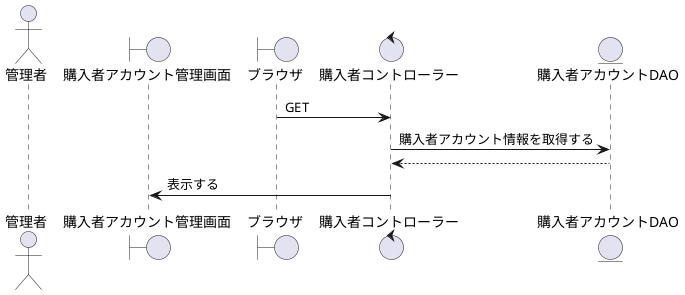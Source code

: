 @startuml 購入者アカウント管理表示

actor    "管理者" as act
boundary "購入者アカウント管理画面" as purchase_management_s
boundary "ブラウザ" as brz
control  "購入者コントローラー" as Acquisition_c
entity   "購入者アカウントDAO" as Account_DAO

'-------------------------------------------------------------------------------------------

brz -> Acquisition_c : GET
Acquisition_c -> Account_DAO : 購入者アカウント情報を取得する
Acquisition_c <-- Account_DAO
purchase_management_s <- Acquisition_c : 表示する

@enduml